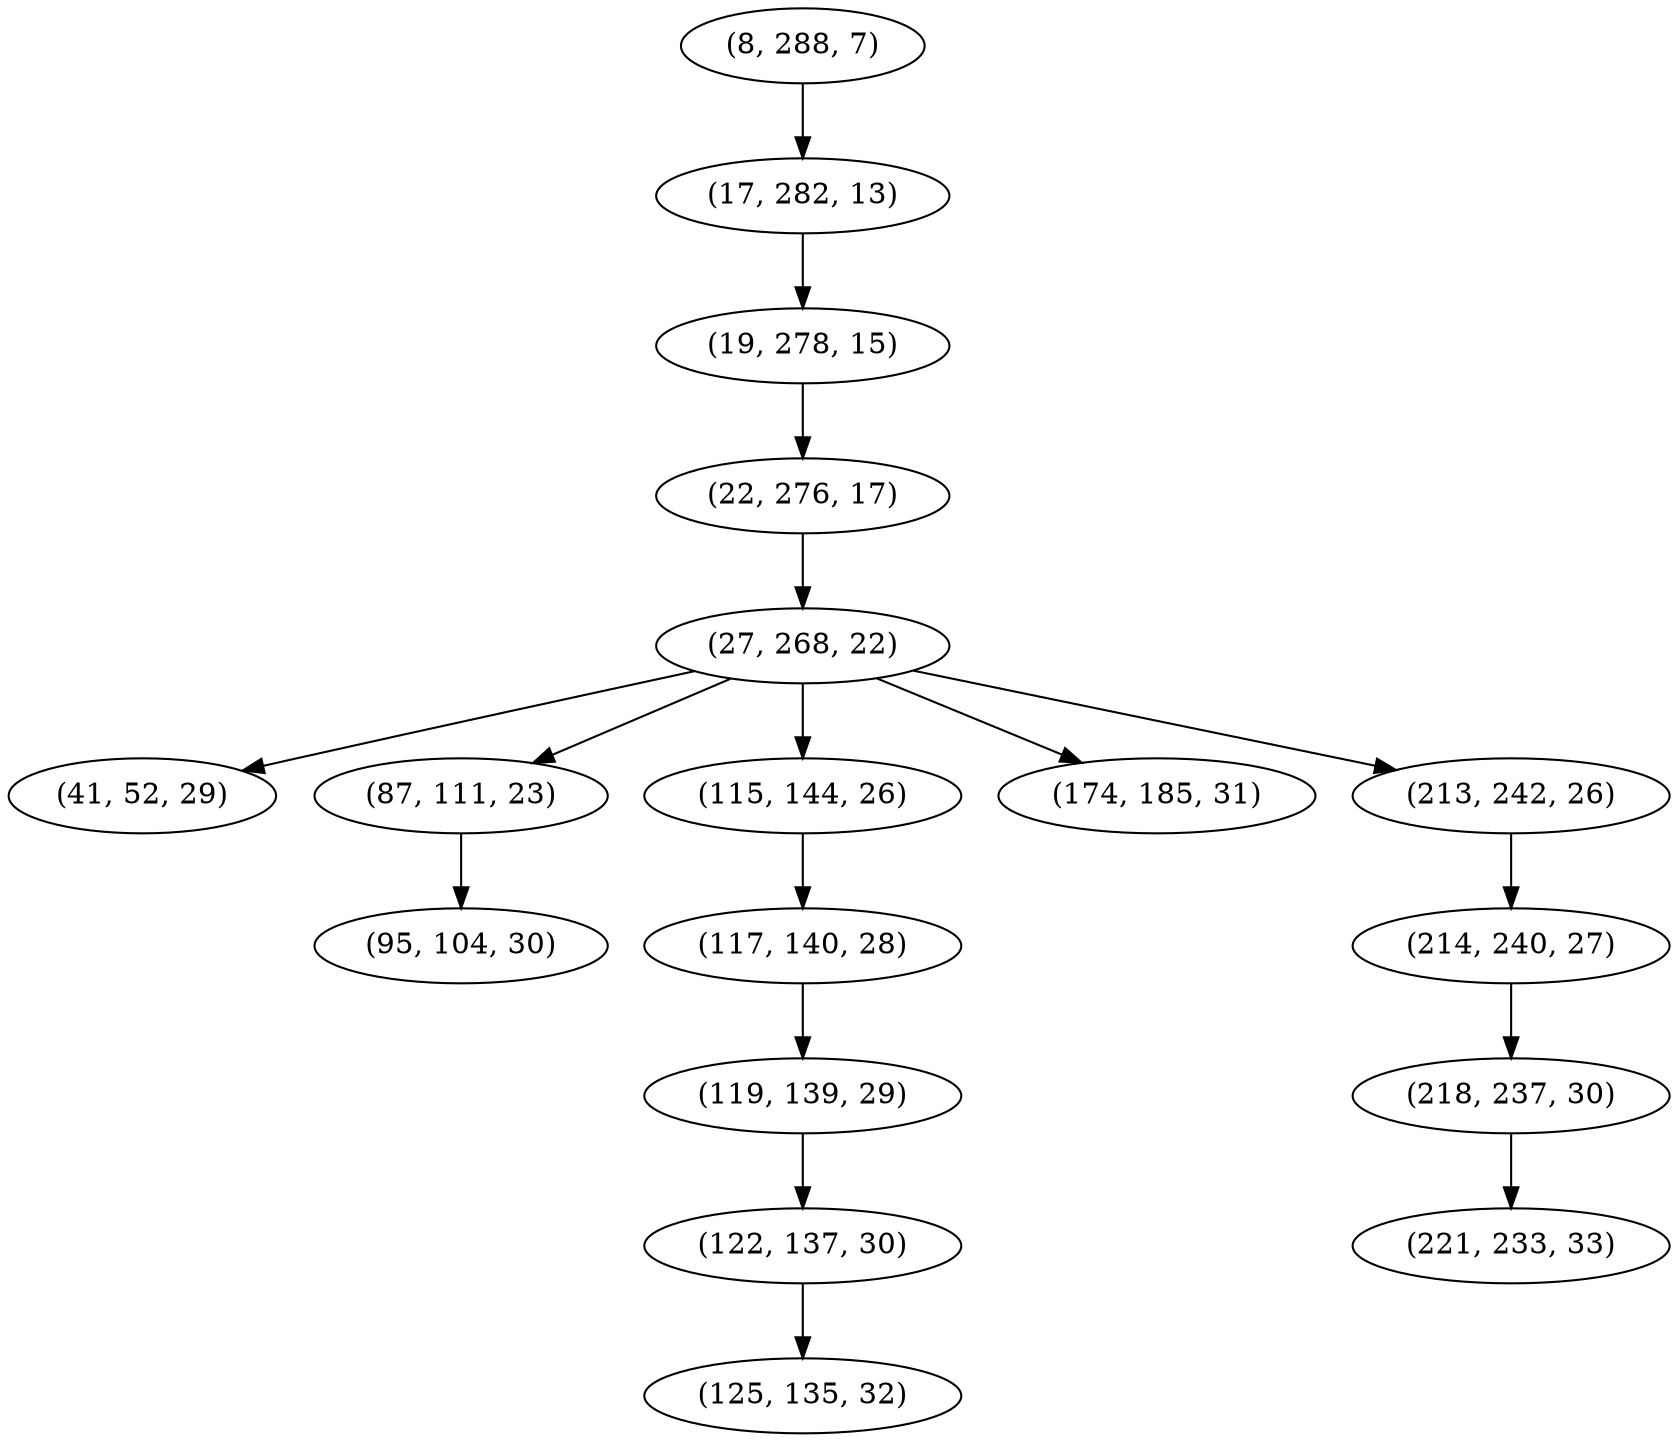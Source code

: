 digraph tree {
    "(8, 288, 7)";
    "(17, 282, 13)";
    "(19, 278, 15)";
    "(22, 276, 17)";
    "(27, 268, 22)";
    "(41, 52, 29)";
    "(87, 111, 23)";
    "(95, 104, 30)";
    "(115, 144, 26)";
    "(117, 140, 28)";
    "(119, 139, 29)";
    "(122, 137, 30)";
    "(125, 135, 32)";
    "(174, 185, 31)";
    "(213, 242, 26)";
    "(214, 240, 27)";
    "(218, 237, 30)";
    "(221, 233, 33)";
    "(8, 288, 7)" -> "(17, 282, 13)";
    "(17, 282, 13)" -> "(19, 278, 15)";
    "(19, 278, 15)" -> "(22, 276, 17)";
    "(22, 276, 17)" -> "(27, 268, 22)";
    "(27, 268, 22)" -> "(41, 52, 29)";
    "(27, 268, 22)" -> "(87, 111, 23)";
    "(27, 268, 22)" -> "(115, 144, 26)";
    "(27, 268, 22)" -> "(174, 185, 31)";
    "(27, 268, 22)" -> "(213, 242, 26)";
    "(87, 111, 23)" -> "(95, 104, 30)";
    "(115, 144, 26)" -> "(117, 140, 28)";
    "(117, 140, 28)" -> "(119, 139, 29)";
    "(119, 139, 29)" -> "(122, 137, 30)";
    "(122, 137, 30)" -> "(125, 135, 32)";
    "(213, 242, 26)" -> "(214, 240, 27)";
    "(214, 240, 27)" -> "(218, 237, 30)";
    "(218, 237, 30)" -> "(221, 233, 33)";
}
